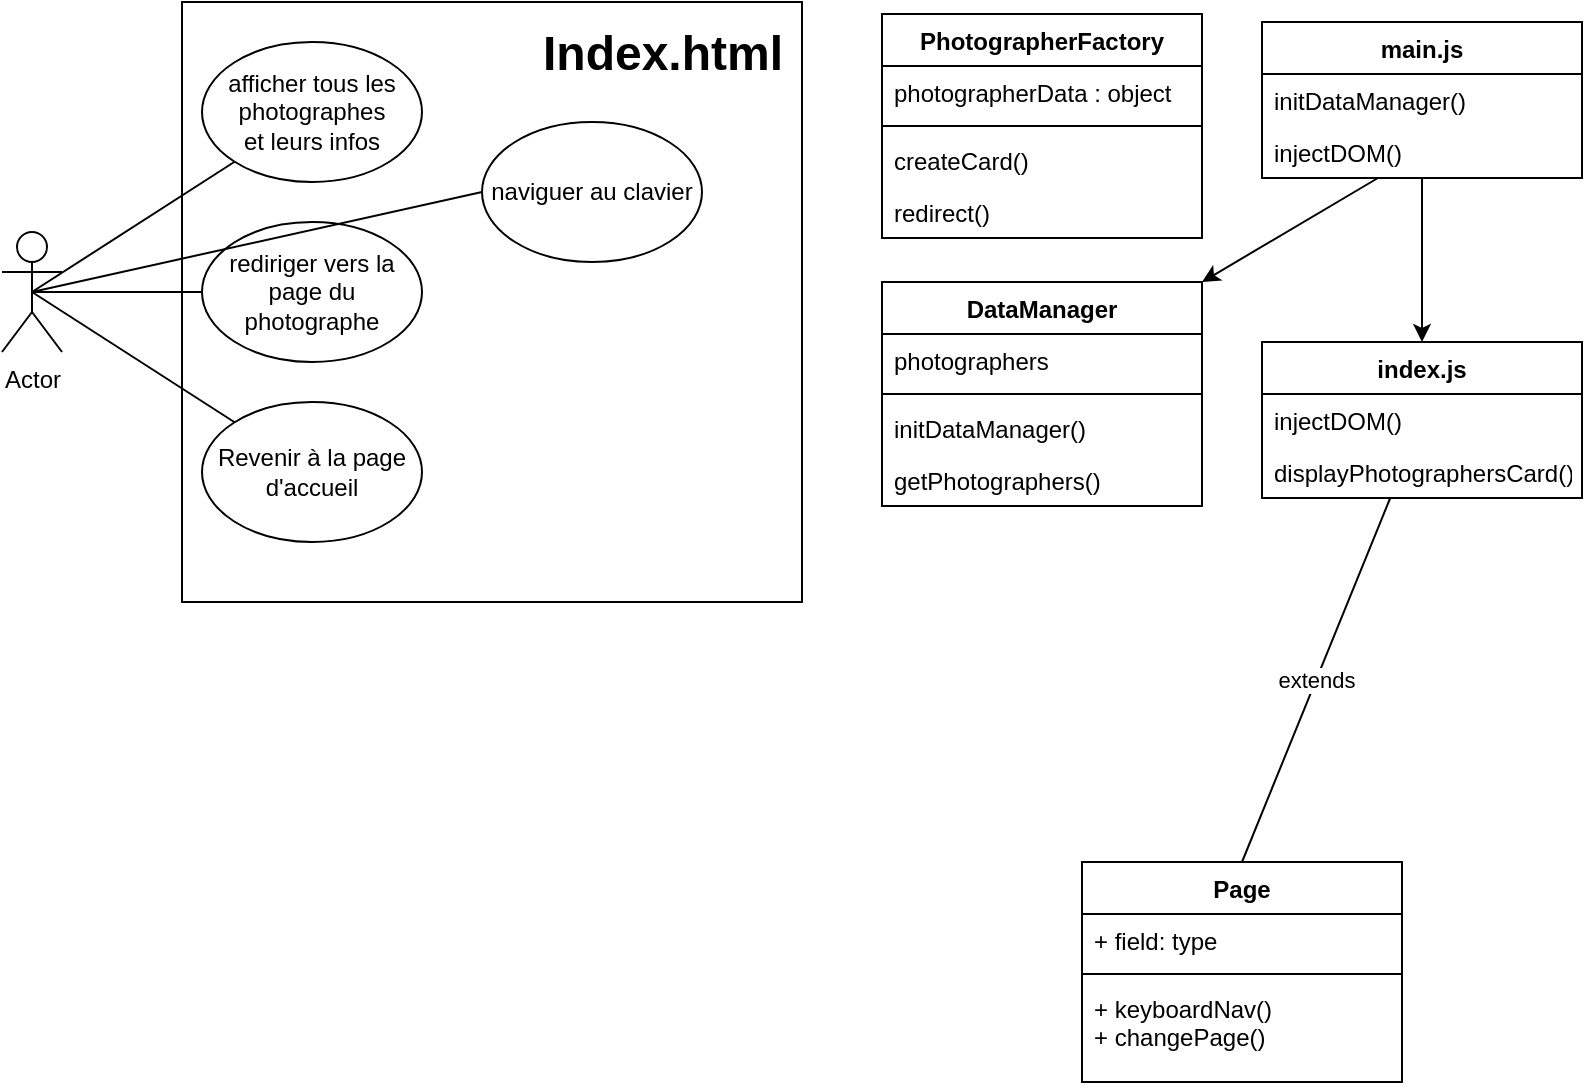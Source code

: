 <mxfile>
    <diagram id="lfka5O6Hceg2BuBkt7lu" name="Page-1">
        <mxGraphModel dx="296" dy="790" grid="1" gridSize="10" guides="1" tooltips="1" connect="1" arrows="1" fold="1" page="1" pageScale="1" pageWidth="827" pageHeight="1169" math="0" shadow="0">
            <root>
                <mxCell id="0"/>
                <mxCell id="1" parent="0"/>
                <mxCell id="2" value="Actor" style="shape=umlActor;verticalLabelPosition=bottom;verticalAlign=top;html=1;outlineConnect=0;" parent="1" vertex="1">
                    <mxGeometry x="20" y="145" width="30" height="60" as="geometry"/>
                </mxCell>
                <mxCell id="3" value="" style="rounded=0;whiteSpace=wrap;html=1;" parent="1" vertex="1">
                    <mxGeometry x="110" y="30" width="310" height="300" as="geometry"/>
                </mxCell>
                <mxCell id="7" style="edgeStyle=none;html=1;entryX=0.5;entryY=0.5;entryDx=0;entryDy=0;entryPerimeter=0;endArrow=none;endFill=0;" parent="1" source="4" target="2" edge="1">
                    <mxGeometry relative="1" as="geometry"/>
                </mxCell>
                <mxCell id="4" value="afficher tous les photographes&lt;br&gt;et leurs infos" style="ellipse;whiteSpace=wrap;html=1;" parent="1" vertex="1">
                    <mxGeometry x="120" y="50" width="110" height="70" as="geometry"/>
                </mxCell>
                <mxCell id="8" style="edgeStyle=none;html=1;entryX=0.5;entryY=0.5;entryDx=0;entryDy=0;entryPerimeter=0;endArrow=none;endFill=0;" parent="1" source="5" target="2" edge="1">
                    <mxGeometry relative="1" as="geometry"/>
                </mxCell>
                <mxCell id="5" value="rediriger vers la page du photographe" style="ellipse;whiteSpace=wrap;html=1;" parent="1" vertex="1">
                    <mxGeometry x="120" y="140" width="110" height="70" as="geometry"/>
                </mxCell>
                <mxCell id="9" style="edgeStyle=none;html=1;entryX=0.5;entryY=0.5;entryDx=0;entryDy=0;entryPerimeter=0;endArrow=none;endFill=0;" parent="1" source="6" target="2" edge="1">
                    <mxGeometry relative="1" as="geometry"/>
                </mxCell>
                <mxCell id="6" value="Revenir à la page d'accueil" style="ellipse;whiteSpace=wrap;html=1;" parent="1" vertex="1">
                    <mxGeometry x="120" y="230" width="110" height="70" as="geometry"/>
                </mxCell>
                <mxCell id="11" value="PhotographerFactory" style="swimlane;fontStyle=1;align=center;verticalAlign=top;childLayout=stackLayout;horizontal=1;startSize=26;horizontalStack=0;resizeParent=1;resizeParentMax=0;resizeLast=0;collapsible=1;marginBottom=0;" parent="1" vertex="1">
                    <mxGeometry x="460" y="36" width="160" height="112" as="geometry"/>
                </mxCell>
                <mxCell id="12" value="photographerData : object" style="text;strokeColor=none;fillColor=none;align=left;verticalAlign=top;spacingLeft=4;spacingRight=4;overflow=hidden;rotatable=0;points=[[0,0.5],[1,0.5]];portConstraint=eastwest;" parent="11" vertex="1">
                    <mxGeometry y="26" width="160" height="26" as="geometry"/>
                </mxCell>
                <mxCell id="13" value="" style="line;strokeWidth=1;fillColor=none;align=left;verticalAlign=middle;spacingTop=-1;spacingLeft=3;spacingRight=3;rotatable=0;labelPosition=right;points=[];portConstraint=eastwest;" parent="11" vertex="1">
                    <mxGeometry y="52" width="160" height="8" as="geometry"/>
                </mxCell>
                <mxCell id="15" value="createCard()" style="text;strokeColor=none;fillColor=none;align=left;verticalAlign=top;spacingLeft=4;spacingRight=4;overflow=hidden;rotatable=0;points=[[0,0.5],[1,0.5]];portConstraint=eastwest;" parent="11" vertex="1">
                    <mxGeometry y="60" width="160" height="26" as="geometry"/>
                </mxCell>
                <mxCell id="14" value="redirect()" style="text;strokeColor=none;fillColor=none;align=left;verticalAlign=top;spacingLeft=4;spacingRight=4;overflow=hidden;rotatable=0;points=[[0,0.5],[1,0.5]];portConstraint=eastwest;" parent="11" vertex="1">
                    <mxGeometry y="86" width="160" height="26" as="geometry"/>
                </mxCell>
                <mxCell id="16" value="DataManager" style="swimlane;fontStyle=1;align=center;verticalAlign=top;childLayout=stackLayout;horizontal=1;startSize=26;horizontalStack=0;resizeParent=1;resizeParentMax=0;resizeLast=0;collapsible=1;marginBottom=0;" parent="1" vertex="1">
                    <mxGeometry x="460" y="170" width="160" height="112" as="geometry"/>
                </mxCell>
                <mxCell id="17" value="photographers" style="text;strokeColor=none;fillColor=none;align=left;verticalAlign=top;spacingLeft=4;spacingRight=4;overflow=hidden;rotatable=0;points=[[0,0.5],[1,0.5]];portConstraint=eastwest;" parent="16" vertex="1">
                    <mxGeometry y="26" width="160" height="26" as="geometry"/>
                </mxCell>
                <mxCell id="18" value="" style="line;strokeWidth=1;fillColor=none;align=left;verticalAlign=middle;spacingTop=-1;spacingLeft=3;spacingRight=3;rotatable=0;labelPosition=right;points=[];portConstraint=eastwest;" parent="16" vertex="1">
                    <mxGeometry y="52" width="160" height="8" as="geometry"/>
                </mxCell>
                <mxCell id="19" value="initDataManager()" style="text;strokeColor=none;fillColor=none;align=left;verticalAlign=top;spacingLeft=4;spacingRight=4;overflow=hidden;rotatable=0;points=[[0,0.5],[1,0.5]];portConstraint=eastwest;" parent="16" vertex="1">
                    <mxGeometry y="60" width="160" height="26" as="geometry"/>
                </mxCell>
                <mxCell id="24" value="getPhotographers()" style="text;strokeColor=none;fillColor=none;align=left;verticalAlign=top;spacingLeft=4;spacingRight=4;overflow=hidden;rotatable=0;points=[[0,0.5],[1,0.5]];portConstraint=eastwest;" parent="16" vertex="1">
                    <mxGeometry y="86" width="160" height="26" as="geometry"/>
                </mxCell>
                <mxCell id="20" value="index.js" style="swimlane;fontStyle=1;align=center;verticalAlign=top;childLayout=stackLayout;horizontal=1;startSize=26;horizontalStack=0;resizeParent=1;resizeParentMax=0;resizeLast=0;collapsible=1;marginBottom=0;" parent="1" vertex="1">
                    <mxGeometry x="650" y="200" width="160" height="78" as="geometry"/>
                </mxCell>
                <mxCell id="23" value="injectDOM()" style="text;strokeColor=none;fillColor=none;align=left;verticalAlign=top;spacingLeft=4;spacingRight=4;overflow=hidden;rotatable=0;points=[[0,0.5],[1,0.5]];portConstraint=eastwest;" parent="20" vertex="1">
                    <mxGeometry y="26" width="160" height="26" as="geometry"/>
                </mxCell>
                <mxCell id="33" value="displayPhotographersCard()" style="text;strokeColor=none;fillColor=none;align=left;verticalAlign=top;spacingLeft=4;spacingRight=4;overflow=hidden;rotatable=0;points=[[0,0.5],[1,0.5]];portConstraint=eastwest;" parent="20" vertex="1">
                    <mxGeometry y="52" width="160" height="26" as="geometry"/>
                </mxCell>
                <mxCell id="25" value="Index.html" style="text;strokeColor=none;fillColor=none;html=1;fontSize=24;fontStyle=1;verticalAlign=middle;align=center;" parent="1" vertex="1">
                    <mxGeometry x="300" y="36" width="100" height="40" as="geometry"/>
                </mxCell>
                <mxCell id="31" style="edgeStyle=none;html=1;entryX=0.5;entryY=0;entryDx=0;entryDy=0;" parent="1" source="26" target="20" edge="1">
                    <mxGeometry relative="1" as="geometry"/>
                </mxCell>
                <mxCell id="26" value="main.js" style="swimlane;fontStyle=1;align=center;verticalAlign=top;childLayout=stackLayout;horizontal=1;startSize=26;horizontalStack=0;resizeParent=1;resizeParentMax=0;resizeLast=0;collapsible=1;marginBottom=0;" parent="1" vertex="1">
                    <mxGeometry x="650" y="40" width="160" height="78" as="geometry"/>
                </mxCell>
                <mxCell id="29" value="initDataManager()" style="text;strokeColor=none;fillColor=none;align=left;verticalAlign=top;spacingLeft=4;spacingRight=4;overflow=hidden;rotatable=0;points=[[0,0.5],[1,0.5]];portConstraint=eastwest;" parent="26" vertex="1">
                    <mxGeometry y="26" width="160" height="26" as="geometry"/>
                </mxCell>
                <mxCell id="30" value="injectDOM()" style="text;strokeColor=none;fillColor=none;align=left;verticalAlign=top;spacingLeft=4;spacingRight=4;overflow=hidden;rotatable=0;points=[[0,0.5],[1,0.5]];portConstraint=eastwest;" parent="26" vertex="1">
                    <mxGeometry y="52" width="160" height="26" as="geometry"/>
                </mxCell>
                <mxCell id="32" style="edgeStyle=none;html=1;entryX=1;entryY=0;entryDx=0;entryDy=0;" parent="1" source="30" target="16" edge="1">
                    <mxGeometry relative="1" as="geometry"/>
                </mxCell>
                <mxCell id="35" style="edgeStyle=none;html=1;exitX=0;exitY=0.5;exitDx=0;exitDy=0;entryX=0.5;entryY=0.5;entryDx=0;entryDy=0;entryPerimeter=0;endArrow=none;endFill=0;" parent="1" source="34" target="2" edge="1">
                    <mxGeometry relative="1" as="geometry"/>
                </mxCell>
                <mxCell id="34" value="naviguer au clavier" style="ellipse;whiteSpace=wrap;html=1;" parent="1" vertex="1">
                    <mxGeometry x="260" y="90" width="110" height="70" as="geometry"/>
                </mxCell>
                <mxCell id="40" value="extends" style="edgeStyle=none;html=1;exitX=0.5;exitY=0;exitDx=0;exitDy=0;endArrow=none;endFill=0;" parent="1" source="36" target="20" edge="1">
                    <mxGeometry relative="1" as="geometry"/>
                </mxCell>
                <mxCell id="36" value="Page" style="swimlane;fontStyle=1;align=center;verticalAlign=top;childLayout=stackLayout;horizontal=1;startSize=26;horizontalStack=0;resizeParent=1;resizeParentMax=0;resizeLast=0;collapsible=1;marginBottom=0;" parent="1" vertex="1">
                    <mxGeometry x="560" y="460" width="160" height="110" as="geometry"/>
                </mxCell>
                <mxCell id="37" value="+ field: type" style="text;strokeColor=none;fillColor=none;align=left;verticalAlign=top;spacingLeft=4;spacingRight=4;overflow=hidden;rotatable=0;points=[[0,0.5],[1,0.5]];portConstraint=eastwest;" parent="36" vertex="1">
                    <mxGeometry y="26" width="160" height="26" as="geometry"/>
                </mxCell>
                <mxCell id="38" value="" style="line;strokeWidth=1;fillColor=none;align=left;verticalAlign=middle;spacingTop=-1;spacingLeft=3;spacingRight=3;rotatable=0;labelPosition=right;points=[];portConstraint=eastwest;" parent="36" vertex="1">
                    <mxGeometry y="52" width="160" height="8" as="geometry"/>
                </mxCell>
                <mxCell id="39" value="+ keyboardNav()&#10;+ changePage()" style="text;strokeColor=none;fillColor=none;align=left;verticalAlign=top;spacingLeft=4;spacingRight=4;overflow=hidden;rotatable=0;points=[[0,0.5],[1,0.5]];portConstraint=eastwest;" parent="36" vertex="1">
                    <mxGeometry y="60" width="160" height="50" as="geometry"/>
                </mxCell>
            </root>
        </mxGraphModel>
    </diagram>
    <diagram id="JLtlkCPg9ltZG7oN2INQ" name="Page-2">
        <mxGraphModel dx="296" dy="790" grid="1" gridSize="10" guides="1" tooltips="1" connect="1" arrows="1" fold="1" page="1" pageScale="1" pageWidth="827" pageHeight="1169" math="0" shadow="0">
            <root>
                <mxCell id="zxm8lhnTJspUj1RG6QRs-0"/>
                <mxCell id="zxm8lhnTJspUj1RG6QRs-1" parent="zxm8lhnTJspUj1RG6QRs-0"/>
                <mxCell id="POkYJVHunF6m4aFcqG-m-1" value="" style="rounded=0;whiteSpace=wrap;html=1;" parent="zxm8lhnTJspUj1RG6QRs-1" vertex="1">
                    <mxGeometry x="110" y="30" width="310" height="660" as="geometry"/>
                </mxCell>
                <mxCell id="POkYJVHunF6m4aFcqG-m-16" style="edgeStyle=none;html=1;exitX=0.5;exitY=0.5;exitDx=0;exitDy=0;exitPerimeter=0;fontSize=20;endArrow=none;endFill=0;" parent="zxm8lhnTJspUj1RG6QRs-1" source="POkYJVHunF6m4aFcqG-m-0" target="POkYJVHunF6m4aFcqG-m-11" edge="1">
                    <mxGeometry relative="1" as="geometry"/>
                </mxCell>
                <mxCell id="POkYJVHunF6m4aFcqG-m-17" style="edgeStyle=none;html=1;fontSize=20;endArrow=none;endFill=0;exitX=0.5;exitY=0.5;exitDx=0;exitDy=0;exitPerimeter=0;" parent="zxm8lhnTJspUj1RG6QRs-1" source="POkYJVHunF6m4aFcqG-m-0" target="POkYJVHunF6m4aFcqG-m-12" edge="1">
                    <mxGeometry relative="1" as="geometry">
                        <mxPoint x="35" y="175" as="sourcePoint"/>
                    </mxGeometry>
                </mxCell>
                <mxCell id="POkYJVHunF6m4aFcqG-m-18" style="edgeStyle=none;html=1;exitX=0.5;exitY=0.5;exitDx=0;exitDy=0;exitPerimeter=0;entryX=0;entryY=0.5;entryDx=0;entryDy=0;fontSize=20;endArrow=none;endFill=0;" parent="zxm8lhnTJspUj1RG6QRs-1" source="POkYJVHunF6m4aFcqG-m-0" target="POkYJVHunF6m4aFcqG-m-13" edge="1">
                    <mxGeometry relative="1" as="geometry"/>
                </mxCell>
                <mxCell id="CQ_l6XtdHxHa-J9OejDG-1" style="edgeStyle=none;html=1;exitX=0.5;exitY=0.5;exitDx=0;exitDy=0;exitPerimeter=0;fontSize=20;endArrow=none;endFill=0;" parent="zxm8lhnTJspUj1RG6QRs-1" source="POkYJVHunF6m4aFcqG-m-0" target="CQ_l6XtdHxHa-J9OejDG-0" edge="1">
                    <mxGeometry relative="1" as="geometry"/>
                </mxCell>
                <mxCell id="POkYJVHunF6m4aFcqG-m-0" value="Actor" style="shape=umlActor;verticalLabelPosition=bottom;verticalAlign=top;html=1;outlineConnect=0;" parent="zxm8lhnTJspUj1RG6QRs-1" vertex="1">
                    <mxGeometry x="20" y="280" width="30" height="60" as="geometry"/>
                </mxCell>
                <mxCell id="POkYJVHunF6m4aFcqG-m-2" style="edgeStyle=none;html=1;entryX=0.5;entryY=0.5;entryDx=0;entryDy=0;entryPerimeter=0;endArrow=none;endFill=0;" parent="zxm8lhnTJspUj1RG6QRs-1" source="POkYJVHunF6m4aFcqG-m-3" target="POkYJVHunF6m4aFcqG-m-0" edge="1">
                    <mxGeometry relative="1" as="geometry"/>
                </mxCell>
                <mxCell id="POkYJVHunF6m4aFcqG-m-3" value="afficher la galerie&lt;br&gt;du photographe" style="ellipse;whiteSpace=wrap;html=1;" parent="zxm8lhnTJspUj1RG6QRs-1" vertex="1">
                    <mxGeometry x="120" y="50" width="110" height="70" as="geometry"/>
                </mxCell>
                <mxCell id="POkYJVHunF6m4aFcqG-m-4" style="edgeStyle=none;html=1;entryX=0.5;entryY=0.5;entryDx=0;entryDy=0;entryPerimeter=0;endArrow=none;endFill=0;" parent="zxm8lhnTJspUj1RG6QRs-1" source="POkYJVHunF6m4aFcqG-m-5" target="POkYJVHunF6m4aFcqG-m-0" edge="1">
                    <mxGeometry relative="1" as="geometry"/>
                </mxCell>
                <mxCell id="POkYJVHunF6m4aFcqG-m-5" value="liker / deliker chaque média" style="ellipse;whiteSpace=wrap;html=1;" parent="zxm8lhnTJspUj1RG6QRs-1" vertex="1">
                    <mxGeometry x="120" y="140" width="110" height="70" as="geometry"/>
                </mxCell>
                <mxCell id="POkYJVHunF6m4aFcqG-m-6" style="edgeStyle=none;html=1;entryX=0.5;entryY=0.5;entryDx=0;entryDy=0;entryPerimeter=0;endArrow=none;endFill=0;" parent="zxm8lhnTJspUj1RG6QRs-1" source="POkYJVHunF6m4aFcqG-m-7" target="POkYJVHunF6m4aFcqG-m-0" edge="1">
                    <mxGeometry relative="1" as="geometry"/>
                </mxCell>
                <mxCell id="POkYJVHunF6m4aFcqG-m-7" value="trier les médias par popularité ou par titre" style="ellipse;whiteSpace=wrap;html=1;" parent="zxm8lhnTJspUj1RG6QRs-1" vertex="1">
                    <mxGeometry x="120" y="230" width="110" height="70" as="geometry"/>
                </mxCell>
                <mxCell id="POkYJVHunF6m4aFcqG-m-8" value="photographer.html" style="text;strokeColor=none;fillColor=none;html=1;fontSize=20;fontStyle=1;verticalAlign=middle;align=center;" parent="zxm8lhnTJspUj1RG6QRs-1" vertex="1">
                    <mxGeometry x="280" y="30" width="100" height="40" as="geometry"/>
                </mxCell>
                <mxCell id="POkYJVHunF6m4aFcqG-m-9" style="edgeStyle=none;html=1;exitX=0;exitY=0.5;exitDx=0;exitDy=0;entryX=0.5;entryY=0.5;entryDx=0;entryDy=0;entryPerimeter=0;endArrow=none;endFill=0;" parent="zxm8lhnTJspUj1RG6QRs-1" source="POkYJVHunF6m4aFcqG-m-10" target="POkYJVHunF6m4aFcqG-m-0" edge="1">
                    <mxGeometry relative="1" as="geometry"/>
                </mxCell>
                <mxCell id="POkYJVHunF6m4aFcqG-m-10" value="naviguer au clavier" style="ellipse;whiteSpace=wrap;html=1;" parent="zxm8lhnTJspUj1RG6QRs-1" vertex="1">
                    <mxGeometry x="260" y="90" width="110" height="70" as="geometry"/>
                </mxCell>
                <mxCell id="POkYJVHunF6m4aFcqG-m-11" value="afficher une lightbox contenant un diaporama" style="ellipse;whiteSpace=wrap;html=1;" parent="zxm8lhnTJspUj1RG6QRs-1" vertex="1">
                    <mxGeometry x="120" y="350" width="110" height="70" as="geometry"/>
                </mxCell>
                <mxCell id="POkYJVHunF6m4aFcqG-m-12" value="naviguer dans la lightbox au clavier" style="ellipse;whiteSpace=wrap;html=1;" parent="zxm8lhnTJspUj1RG6QRs-1" vertex="1">
                    <mxGeometry x="275" y="350" width="110" height="70" as="geometry"/>
                </mxCell>
                <mxCell id="POkYJVHunF6m4aFcqG-m-13" value="contacter le photographe" style="ellipse;whiteSpace=wrap;html=1;" parent="zxm8lhnTJspUj1RG6QRs-1" vertex="1">
                    <mxGeometry x="120" y="450" width="110" height="70" as="geometry"/>
                </mxCell>
                <mxCell id="CQ_l6XtdHxHa-J9OejDG-0" value="Revenir à la page d'accueil" style="ellipse;whiteSpace=wrap;html=1;" parent="zxm8lhnTJspUj1RG6QRs-1" vertex="1">
                    <mxGeometry x="120" y="570" width="110" height="70" as="geometry"/>
                </mxCell>
                <mxCell id="CQ_l6XtdHxHa-J9OejDG-2" value="LightBox" style="swimlane;fontStyle=1;align=center;verticalAlign=top;childLayout=stackLayout;horizontal=1;startSize=26;horizontalStack=0;resizeParent=1;resizeParentMax=0;resizeLast=0;collapsible=1;marginBottom=0;fontSize=20;" parent="zxm8lhnTJspUj1RG6QRs-1" vertex="1">
                    <mxGeometry x="500" y="300" width="200" height="190" as="geometry"/>
                </mxCell>
                <mxCell id="CQ_l6XtdHxHa-J9OejDG-3" value="+ mediaList: array" style="text;strokeColor=none;fillColor=none;align=left;verticalAlign=top;spacingLeft=4;spacingRight=4;overflow=hidden;rotatable=0;points=[[0,0.5],[1,0.5]];portConstraint=eastwest;fontSize=20;" parent="CQ_l6XtdHxHa-J9OejDG-2" vertex="1">
                    <mxGeometry y="26" width="200" height="26" as="geometry"/>
                </mxCell>
                <mxCell id="CQ_l6XtdHxHa-J9OejDG-9" value="+ currentMedia: objet" style="text;strokeColor=none;fillColor=none;align=left;verticalAlign=top;spacingLeft=4;spacingRight=4;overflow=hidden;rotatable=0;points=[[0,0.5],[1,0.5]];portConstraint=eastwest;fontSize=20;" parent="CQ_l6XtdHxHa-J9OejDG-2" vertex="1">
                    <mxGeometry y="52" width="200" height="26" as="geometry"/>
                </mxCell>
                <mxCell id="CQ_l6XtdHxHa-J9OejDG-4" value="" style="line;strokeWidth=1;fillColor=none;align=left;verticalAlign=middle;spacingTop=-1;spacingLeft=3;spacingRight=3;rotatable=0;labelPosition=right;points=[];portConstraint=eastwest;fontSize=20;" parent="CQ_l6XtdHxHa-J9OejDG-2" vertex="1">
                    <mxGeometry y="78" width="200" height="8" as="geometry"/>
                </mxCell>
                <mxCell id="CQ_l6XtdHxHa-J9OejDG-6" value="next()" style="text;strokeColor=none;fillColor=none;align=left;verticalAlign=top;spacingLeft=4;spacingRight=4;overflow=hidden;rotatable=0;points=[[0,0.5],[1,0.5]];portConstraint=eastwest;fontSize=20;" parent="CQ_l6XtdHxHa-J9OejDG-2" vertex="1">
                    <mxGeometry y="86" width="200" height="26" as="geometry"/>
                </mxCell>
                <mxCell id="CQ_l6XtdHxHa-J9OejDG-7" value="previous()" style="text;strokeColor=none;fillColor=none;align=left;verticalAlign=top;spacingLeft=4;spacingRight=4;overflow=hidden;rotatable=0;points=[[0,0.5],[1,0.5]];portConstraint=eastwest;fontSize=20;" parent="CQ_l6XtdHxHa-J9OejDG-2" vertex="1">
                    <mxGeometry y="112" width="200" height="26" as="geometry"/>
                </mxCell>
                <mxCell id="CQ_l6XtdHxHa-J9OejDG-5" value="open()" style="text;strokeColor=none;fillColor=none;align=left;verticalAlign=top;spacingLeft=4;spacingRight=4;overflow=hidden;rotatable=0;points=[[0,0.5],[1,0.5]];portConstraint=eastwest;fontSize=20;" parent="CQ_l6XtdHxHa-J9OejDG-2" vertex="1">
                    <mxGeometry y="138" width="200" height="26" as="geometry"/>
                </mxCell>
                <mxCell id="CQ_l6XtdHxHa-J9OejDG-8" value="close()" style="text;strokeColor=none;fillColor=none;align=left;verticalAlign=top;spacingLeft=4;spacingRight=4;overflow=hidden;rotatable=0;points=[[0,0.5],[1,0.5]];portConstraint=eastwest;fontSize=20;" parent="CQ_l6XtdHxHa-J9OejDG-2" vertex="1">
                    <mxGeometry y="164" width="200" height="26" as="geometry"/>
                </mxCell>
            </root>
        </mxGraphModel>
    </diagram>
</mxfile>